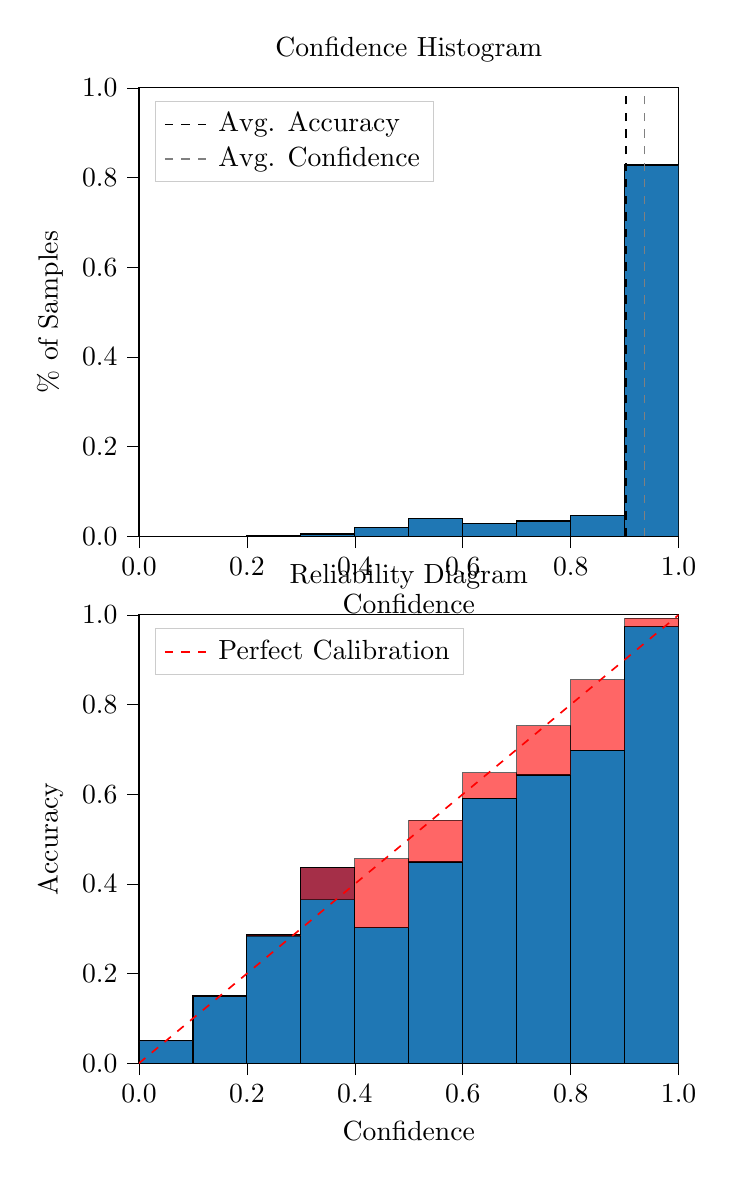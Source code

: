 % This file was created by tikzplotlib v0.9.8.
\begin{tikzpicture}

\definecolor{color0}{rgb}{0.122,0.467,0.706}

\begin{groupplot}[group style={group size=1 by 2}]
\nextgroupplot[
legend cell align={left},
legend style={
  fill opacity=0.8,
  draw opacity=1,
  text opacity=1,
  at={(0.03,0.97)},
  anchor=north west,
  draw=white!80!black
},
tick align=outside,
tick pos=left,
title={Confidence Histogram},
x grid style={white!69.02!black},
xlabel={Confidence},
xmin=0, xmax=1,
xtick style={color=black},
xtick={0,0.2,0.4,0.6,0.8,1},
xticklabels={0.0,0.2,0.4,0.6,0.8,1.0},
y grid style={white!69.02!black},
ylabel={\% of Samples},
ymin=0, ymax=1,
ytick style={color=black},
ytick={0,0.2,0.4,0.6,0.8,1},
yticklabels={0.0,0.2,0.4,0.6,0.8,1.0}
]
\draw[draw=black,fill=color0] (axis cs:-6.939e-18,0) rectangle (axis cs:0.1,0);
\draw[draw=black,fill=color0] (axis cs:0.1,0) rectangle (axis cs:0.2,0);
\draw[draw=black,fill=color0] (axis cs:0.2,0) rectangle (axis cs:0.3,0.001);
\draw[draw=black,fill=color0] (axis cs:0.3,0) rectangle (axis cs:0.4,0.005);
\draw[draw=black,fill=color0] (axis cs:0.4,0) rectangle (axis cs:0.5,0.019);
\draw[draw=black,fill=color0] (axis cs:0.5,0) rectangle (axis cs:0.6,0.039);
\draw[draw=black,fill=color0] (axis cs:0.6,0) rectangle (axis cs:0.7,0.028);
\draw[draw=black,fill=color0] (axis cs:0.7,0) rectangle (axis cs:0.8,0.034);
\draw[draw=black,fill=color0] (axis cs:0.8,0) rectangle (axis cs:0.9,0.047);
\draw[draw=black,fill=color0] (axis cs:0.9,0) rectangle (axis cs:1,0.828);
\addplot [semithick, black, dashed]
table {%
0.903 0
0.903 1
};
\addlegendentry{Avg. Accuracy}
\addplot [semithick, white!50.196!black, dashed]
table {%
0.937 0
0.937 1
};
\addlegendentry{Avg. Confidence}

\nextgroupplot[
legend cell align={left},
legend style={
  fill opacity=0.8,
  draw opacity=1,
  text opacity=1,
  at={(0.03,0.97)},
  anchor=north west,
  draw=white!80!black
},
tick align=outside,
tick pos=left,
title={Reliability Diagram},
x grid style={white!69.02!black},
xlabel={Confidence},
xmin=0, xmax=1,
xtick style={color=black},
xtick={0,0.2,0.4,0.6,0.8,1},
xticklabels={0.0,0.2,0.4,0.6,0.8,1.0},
y grid style={white!69.02!black},
ylabel={Accuracy},
ymin=0, ymax=1,
ytick style={color=black},
ytick={0,0.2,0.4,0.6,0.8,1},
yticklabels={0.0,0.2,0.4,0.6,0.8,1.0}
]
\draw[draw=black,fill=color0] (axis cs:-6.939e-18,0) rectangle (axis cs:0.1,0.05);
\draw[draw=black,fill=color0] (axis cs:0.1,0) rectangle (axis cs:0.2,0.15);
\draw[draw=black,fill=color0] (axis cs:0.2,0) rectangle (axis cs:0.3,0.286);
\draw[draw=black,fill=color0] (axis cs:0.3,0) rectangle (axis cs:0.4,0.436);
\draw[draw=black,fill=color0] (axis cs:0.4,0) rectangle (axis cs:0.5,0.302);
\draw[draw=black,fill=color0] (axis cs:0.5,0) rectangle (axis cs:0.6,0.449);
\draw[draw=black,fill=color0] (axis cs:0.6,0) rectangle (axis cs:0.7,0.591);
\draw[draw=black,fill=color0] (axis cs:0.7,0) rectangle (axis cs:0.8,0.643);
\draw[draw=black,fill=color0] (axis cs:0.8,0) rectangle (axis cs:0.9,0.698);
\draw[draw=black,fill=color0] (axis cs:0.9,0) rectangle (axis cs:1,0.974);
\draw[draw=black,fill=red,opacity=0.6] (axis cs:-6.939e-18,0.05) rectangle (axis cs:0.1,0.05);
\draw[draw=black,fill=red,opacity=0.6] (axis cs:0.1,0.15) rectangle (axis cs:0.2,0.15);
\draw[draw=black,fill=red,opacity=0.6] (axis cs:0.2,0.286) rectangle (axis cs:0.3,0.283);
\draw[draw=black,fill=red,opacity=0.6] (axis cs:0.3,0.436) rectangle (axis cs:0.4,0.365);
\draw[draw=black,fill=red,opacity=0.6] (axis cs:0.4,0.302) rectangle (axis cs:0.5,0.456);
\draw[draw=black,fill=red,opacity=0.6] (axis cs:0.5,0.449) rectangle (axis cs:0.6,0.542);
\draw[draw=black,fill=red,opacity=0.6] (axis cs:0.6,0.591) rectangle (axis cs:0.7,0.648);
\draw[draw=black,fill=red,opacity=0.6] (axis cs:0.7,0.643) rectangle (axis cs:0.8,0.753);
\draw[draw=black,fill=red,opacity=0.6] (axis cs:0.8,0.698) rectangle (axis cs:0.9,0.855);
\draw[draw=black,fill=red,opacity=0.6] (axis cs:0.9,0.974) rectangle (axis cs:1,0.993);
\addplot [semithick, red, dashed]
table {%
0 0
1 1
};
\addlegendentry{Perfect Calibration}
\end{groupplot}

\end{tikzpicture}
